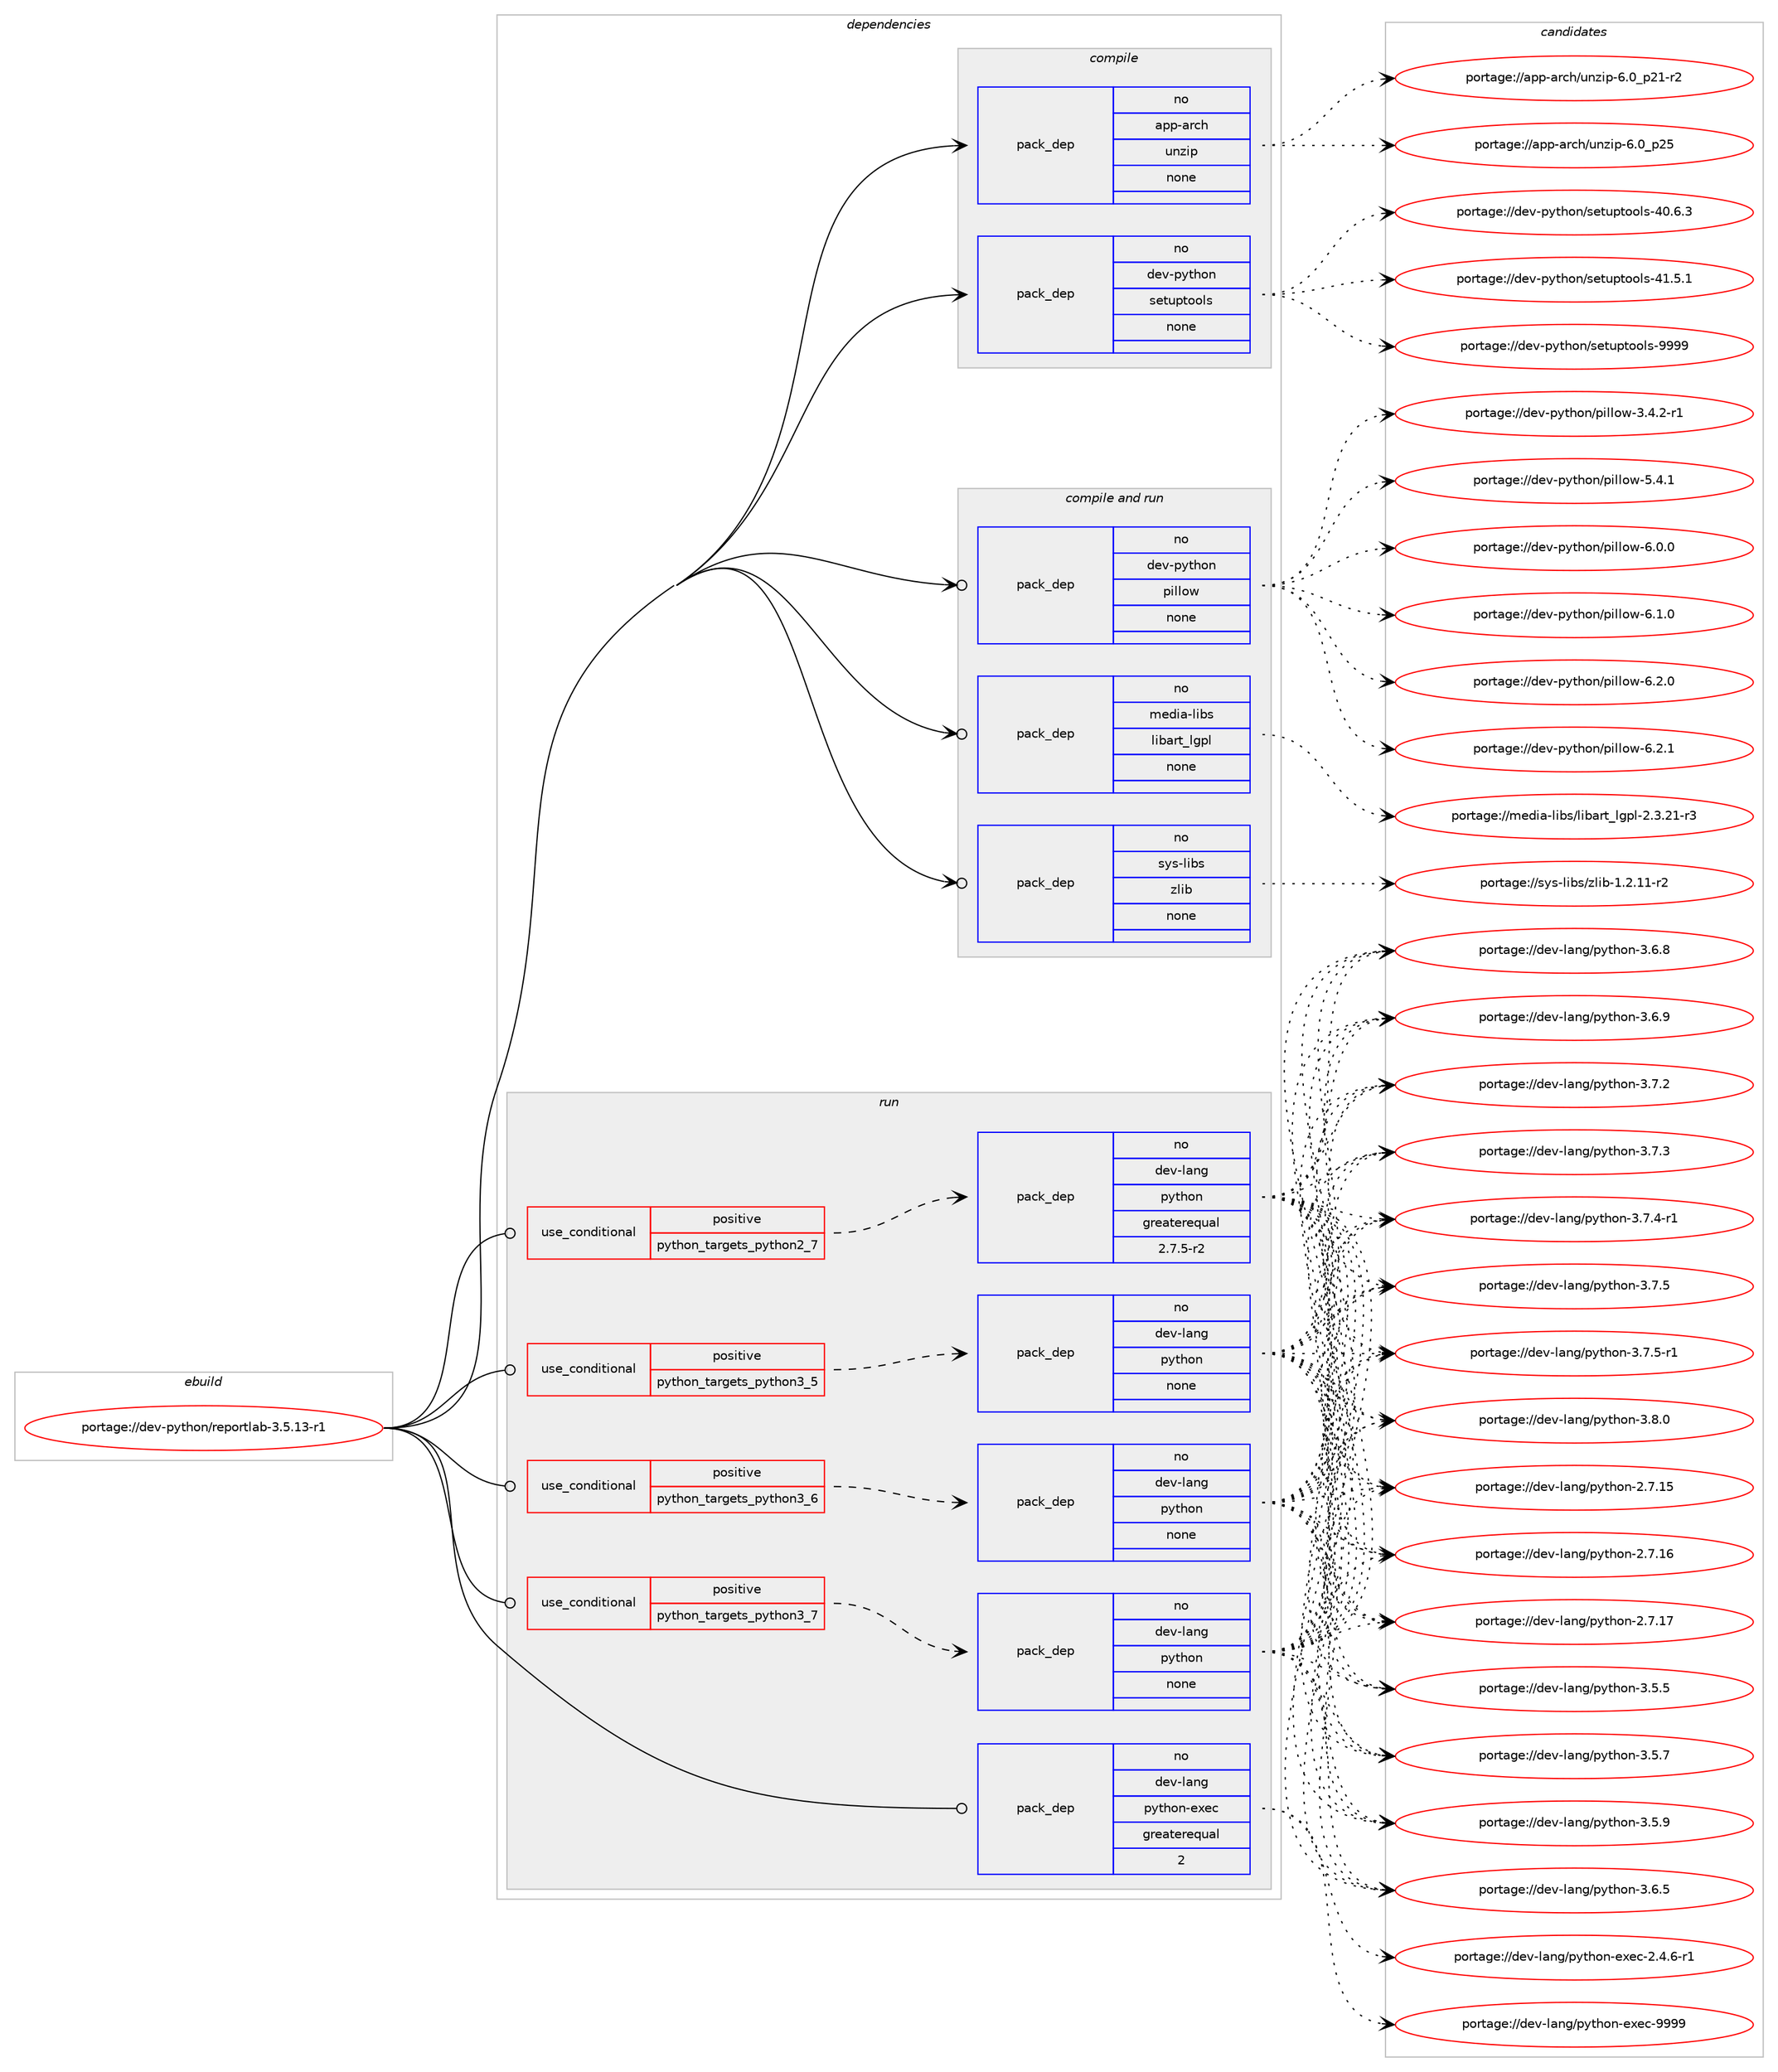 digraph prolog {

# *************
# Graph options
# *************

newrank=true;
concentrate=true;
compound=true;
graph [rankdir=LR,fontname=Helvetica,fontsize=10,ranksep=1.5];#, ranksep=2.5, nodesep=0.2];
edge  [arrowhead=vee];
node  [fontname=Helvetica,fontsize=10];

# **********
# The ebuild
# **********

subgraph cluster_leftcol {
color=gray;
rank=same;
label=<<i>ebuild</i>>;
id [label="portage://dev-python/reportlab-3.5.13-r1", color=red, width=4, href="../dev-python/reportlab-3.5.13-r1.svg"];
}

# ****************
# The dependencies
# ****************

subgraph cluster_midcol {
color=gray;
label=<<i>dependencies</i>>;
subgraph cluster_compile {
fillcolor="#eeeeee";
style=filled;
label=<<i>compile</i>>;
subgraph pack128752 {
dependency170039 [label=<<TABLE BORDER="0" CELLBORDER="1" CELLSPACING="0" CELLPADDING="4" WIDTH="220"><TR><TD ROWSPAN="6" CELLPADDING="30">pack_dep</TD></TR><TR><TD WIDTH="110">no</TD></TR><TR><TD>app-arch</TD></TR><TR><TD>unzip</TD></TR><TR><TD>none</TD></TR><TR><TD></TD></TR></TABLE>>, shape=none, color=blue];
}
id:e -> dependency170039:w [weight=20,style="solid",arrowhead="vee"];
subgraph pack128753 {
dependency170040 [label=<<TABLE BORDER="0" CELLBORDER="1" CELLSPACING="0" CELLPADDING="4" WIDTH="220"><TR><TD ROWSPAN="6" CELLPADDING="30">pack_dep</TD></TR><TR><TD WIDTH="110">no</TD></TR><TR><TD>dev-python</TD></TR><TR><TD>setuptools</TD></TR><TR><TD>none</TD></TR><TR><TD></TD></TR></TABLE>>, shape=none, color=blue];
}
id:e -> dependency170040:w [weight=20,style="solid",arrowhead="vee"];
}
subgraph cluster_compileandrun {
fillcolor="#eeeeee";
style=filled;
label=<<i>compile and run</i>>;
subgraph pack128754 {
dependency170041 [label=<<TABLE BORDER="0" CELLBORDER="1" CELLSPACING="0" CELLPADDING="4" WIDTH="220"><TR><TD ROWSPAN="6" CELLPADDING="30">pack_dep</TD></TR><TR><TD WIDTH="110">no</TD></TR><TR><TD>dev-python</TD></TR><TR><TD>pillow</TD></TR><TR><TD>none</TD></TR><TR><TD></TD></TR></TABLE>>, shape=none, color=blue];
}
id:e -> dependency170041:w [weight=20,style="solid",arrowhead="odotvee"];
subgraph pack128755 {
dependency170042 [label=<<TABLE BORDER="0" CELLBORDER="1" CELLSPACING="0" CELLPADDING="4" WIDTH="220"><TR><TD ROWSPAN="6" CELLPADDING="30">pack_dep</TD></TR><TR><TD WIDTH="110">no</TD></TR><TR><TD>media-libs</TD></TR><TR><TD>libart_lgpl</TD></TR><TR><TD>none</TD></TR><TR><TD></TD></TR></TABLE>>, shape=none, color=blue];
}
id:e -> dependency170042:w [weight=20,style="solid",arrowhead="odotvee"];
subgraph pack128756 {
dependency170043 [label=<<TABLE BORDER="0" CELLBORDER="1" CELLSPACING="0" CELLPADDING="4" WIDTH="220"><TR><TD ROWSPAN="6" CELLPADDING="30">pack_dep</TD></TR><TR><TD WIDTH="110">no</TD></TR><TR><TD>sys-libs</TD></TR><TR><TD>zlib</TD></TR><TR><TD>none</TD></TR><TR><TD></TD></TR></TABLE>>, shape=none, color=blue];
}
id:e -> dependency170043:w [weight=20,style="solid",arrowhead="odotvee"];
}
subgraph cluster_run {
fillcolor="#eeeeee";
style=filled;
label=<<i>run</i>>;
subgraph cond37886 {
dependency170044 [label=<<TABLE BORDER="0" CELLBORDER="1" CELLSPACING="0" CELLPADDING="4"><TR><TD ROWSPAN="3" CELLPADDING="10">use_conditional</TD></TR><TR><TD>positive</TD></TR><TR><TD>python_targets_python2_7</TD></TR></TABLE>>, shape=none, color=red];
subgraph pack128757 {
dependency170045 [label=<<TABLE BORDER="0" CELLBORDER="1" CELLSPACING="0" CELLPADDING="4" WIDTH="220"><TR><TD ROWSPAN="6" CELLPADDING="30">pack_dep</TD></TR><TR><TD WIDTH="110">no</TD></TR><TR><TD>dev-lang</TD></TR><TR><TD>python</TD></TR><TR><TD>greaterequal</TD></TR><TR><TD>2.7.5-r2</TD></TR></TABLE>>, shape=none, color=blue];
}
dependency170044:e -> dependency170045:w [weight=20,style="dashed",arrowhead="vee"];
}
id:e -> dependency170044:w [weight=20,style="solid",arrowhead="odot"];
subgraph cond37887 {
dependency170046 [label=<<TABLE BORDER="0" CELLBORDER="1" CELLSPACING="0" CELLPADDING="4"><TR><TD ROWSPAN="3" CELLPADDING="10">use_conditional</TD></TR><TR><TD>positive</TD></TR><TR><TD>python_targets_python3_5</TD></TR></TABLE>>, shape=none, color=red];
subgraph pack128758 {
dependency170047 [label=<<TABLE BORDER="0" CELLBORDER="1" CELLSPACING="0" CELLPADDING="4" WIDTH="220"><TR><TD ROWSPAN="6" CELLPADDING="30">pack_dep</TD></TR><TR><TD WIDTH="110">no</TD></TR><TR><TD>dev-lang</TD></TR><TR><TD>python</TD></TR><TR><TD>none</TD></TR><TR><TD></TD></TR></TABLE>>, shape=none, color=blue];
}
dependency170046:e -> dependency170047:w [weight=20,style="dashed",arrowhead="vee"];
}
id:e -> dependency170046:w [weight=20,style="solid",arrowhead="odot"];
subgraph cond37888 {
dependency170048 [label=<<TABLE BORDER="0" CELLBORDER="1" CELLSPACING="0" CELLPADDING="4"><TR><TD ROWSPAN="3" CELLPADDING="10">use_conditional</TD></TR><TR><TD>positive</TD></TR><TR><TD>python_targets_python3_6</TD></TR></TABLE>>, shape=none, color=red];
subgraph pack128759 {
dependency170049 [label=<<TABLE BORDER="0" CELLBORDER="1" CELLSPACING="0" CELLPADDING="4" WIDTH="220"><TR><TD ROWSPAN="6" CELLPADDING="30">pack_dep</TD></TR><TR><TD WIDTH="110">no</TD></TR><TR><TD>dev-lang</TD></TR><TR><TD>python</TD></TR><TR><TD>none</TD></TR><TR><TD></TD></TR></TABLE>>, shape=none, color=blue];
}
dependency170048:e -> dependency170049:w [weight=20,style="dashed",arrowhead="vee"];
}
id:e -> dependency170048:w [weight=20,style="solid",arrowhead="odot"];
subgraph cond37889 {
dependency170050 [label=<<TABLE BORDER="0" CELLBORDER="1" CELLSPACING="0" CELLPADDING="4"><TR><TD ROWSPAN="3" CELLPADDING="10">use_conditional</TD></TR><TR><TD>positive</TD></TR><TR><TD>python_targets_python3_7</TD></TR></TABLE>>, shape=none, color=red];
subgraph pack128760 {
dependency170051 [label=<<TABLE BORDER="0" CELLBORDER="1" CELLSPACING="0" CELLPADDING="4" WIDTH="220"><TR><TD ROWSPAN="6" CELLPADDING="30">pack_dep</TD></TR><TR><TD WIDTH="110">no</TD></TR><TR><TD>dev-lang</TD></TR><TR><TD>python</TD></TR><TR><TD>none</TD></TR><TR><TD></TD></TR></TABLE>>, shape=none, color=blue];
}
dependency170050:e -> dependency170051:w [weight=20,style="dashed",arrowhead="vee"];
}
id:e -> dependency170050:w [weight=20,style="solid",arrowhead="odot"];
subgraph pack128761 {
dependency170052 [label=<<TABLE BORDER="0" CELLBORDER="1" CELLSPACING="0" CELLPADDING="4" WIDTH="220"><TR><TD ROWSPAN="6" CELLPADDING="30">pack_dep</TD></TR><TR><TD WIDTH="110">no</TD></TR><TR><TD>dev-lang</TD></TR><TR><TD>python-exec</TD></TR><TR><TD>greaterequal</TD></TR><TR><TD>2</TD></TR></TABLE>>, shape=none, color=blue];
}
id:e -> dependency170052:w [weight=20,style="solid",arrowhead="odot"];
}
}

# **************
# The candidates
# **************

subgraph cluster_choices {
rank=same;
color=gray;
label=<<i>candidates</i>>;

subgraph choice128752 {
color=black;
nodesep=1;
choiceportage9711211245971149910447117110122105112455446489511250494511450 [label="portage://app-arch/unzip-6.0_p21-r2", color=red, width=4,href="../app-arch/unzip-6.0_p21-r2.svg"];
choiceportage971121124597114991044711711012210511245544648951125053 [label="portage://app-arch/unzip-6.0_p25", color=red, width=4,href="../app-arch/unzip-6.0_p25.svg"];
dependency170039:e -> choiceportage9711211245971149910447117110122105112455446489511250494511450:w [style=dotted,weight="100"];
dependency170039:e -> choiceportage971121124597114991044711711012210511245544648951125053:w [style=dotted,weight="100"];
}
subgraph choice128753 {
color=black;
nodesep=1;
choiceportage100101118451121211161041111104711510111611711211611111110811545524846544651 [label="portage://dev-python/setuptools-40.6.3", color=red, width=4,href="../dev-python/setuptools-40.6.3.svg"];
choiceportage100101118451121211161041111104711510111611711211611111110811545524946534649 [label="portage://dev-python/setuptools-41.5.1", color=red, width=4,href="../dev-python/setuptools-41.5.1.svg"];
choiceportage10010111845112121116104111110471151011161171121161111111081154557575757 [label="portage://dev-python/setuptools-9999", color=red, width=4,href="../dev-python/setuptools-9999.svg"];
dependency170040:e -> choiceportage100101118451121211161041111104711510111611711211611111110811545524846544651:w [style=dotted,weight="100"];
dependency170040:e -> choiceportage100101118451121211161041111104711510111611711211611111110811545524946534649:w [style=dotted,weight="100"];
dependency170040:e -> choiceportage10010111845112121116104111110471151011161171121161111111081154557575757:w [style=dotted,weight="100"];
}
subgraph choice128754 {
color=black;
nodesep=1;
choiceportage10010111845112121116104111110471121051081081111194551465246504511449 [label="portage://dev-python/pillow-3.4.2-r1", color=red, width=4,href="../dev-python/pillow-3.4.2-r1.svg"];
choiceportage1001011184511212111610411111047112105108108111119455346524649 [label="portage://dev-python/pillow-5.4.1", color=red, width=4,href="../dev-python/pillow-5.4.1.svg"];
choiceportage1001011184511212111610411111047112105108108111119455446484648 [label="portage://dev-python/pillow-6.0.0", color=red, width=4,href="../dev-python/pillow-6.0.0.svg"];
choiceportage1001011184511212111610411111047112105108108111119455446494648 [label="portage://dev-python/pillow-6.1.0", color=red, width=4,href="../dev-python/pillow-6.1.0.svg"];
choiceportage1001011184511212111610411111047112105108108111119455446504648 [label="portage://dev-python/pillow-6.2.0", color=red, width=4,href="../dev-python/pillow-6.2.0.svg"];
choiceportage1001011184511212111610411111047112105108108111119455446504649 [label="portage://dev-python/pillow-6.2.1", color=red, width=4,href="../dev-python/pillow-6.2.1.svg"];
dependency170041:e -> choiceportage10010111845112121116104111110471121051081081111194551465246504511449:w [style=dotted,weight="100"];
dependency170041:e -> choiceportage1001011184511212111610411111047112105108108111119455346524649:w [style=dotted,weight="100"];
dependency170041:e -> choiceportage1001011184511212111610411111047112105108108111119455446484648:w [style=dotted,weight="100"];
dependency170041:e -> choiceportage1001011184511212111610411111047112105108108111119455446494648:w [style=dotted,weight="100"];
dependency170041:e -> choiceportage1001011184511212111610411111047112105108108111119455446504648:w [style=dotted,weight="100"];
dependency170041:e -> choiceportage1001011184511212111610411111047112105108108111119455446504649:w [style=dotted,weight="100"];
}
subgraph choice128755 {
color=black;
nodesep=1;
choiceportage10910110010597451081059811547108105989711411695108103112108455046514650494511451 [label="portage://media-libs/libart_lgpl-2.3.21-r3", color=red, width=4,href="../media-libs/libart_lgpl-2.3.21-r3.svg"];
dependency170042:e -> choiceportage10910110010597451081059811547108105989711411695108103112108455046514650494511451:w [style=dotted,weight="100"];
}
subgraph choice128756 {
color=black;
nodesep=1;
choiceportage11512111545108105981154712210810598454946504649494511450 [label="portage://sys-libs/zlib-1.2.11-r2", color=red, width=4,href="../sys-libs/zlib-1.2.11-r2.svg"];
dependency170043:e -> choiceportage11512111545108105981154712210810598454946504649494511450:w [style=dotted,weight="100"];
}
subgraph choice128757 {
color=black;
nodesep=1;
choiceportage10010111845108971101034711212111610411111045504655464953 [label="portage://dev-lang/python-2.7.15", color=red, width=4,href="../dev-lang/python-2.7.15.svg"];
choiceportage10010111845108971101034711212111610411111045504655464954 [label="portage://dev-lang/python-2.7.16", color=red, width=4,href="../dev-lang/python-2.7.16.svg"];
choiceportage10010111845108971101034711212111610411111045504655464955 [label="portage://dev-lang/python-2.7.17", color=red, width=4,href="../dev-lang/python-2.7.17.svg"];
choiceportage100101118451089711010347112121116104111110455146534653 [label="portage://dev-lang/python-3.5.5", color=red, width=4,href="../dev-lang/python-3.5.5.svg"];
choiceportage100101118451089711010347112121116104111110455146534655 [label="portage://dev-lang/python-3.5.7", color=red, width=4,href="../dev-lang/python-3.5.7.svg"];
choiceportage100101118451089711010347112121116104111110455146534657 [label="portage://dev-lang/python-3.5.9", color=red, width=4,href="../dev-lang/python-3.5.9.svg"];
choiceportage100101118451089711010347112121116104111110455146544653 [label="portage://dev-lang/python-3.6.5", color=red, width=4,href="../dev-lang/python-3.6.5.svg"];
choiceportage100101118451089711010347112121116104111110455146544656 [label="portage://dev-lang/python-3.6.8", color=red, width=4,href="../dev-lang/python-3.6.8.svg"];
choiceportage100101118451089711010347112121116104111110455146544657 [label="portage://dev-lang/python-3.6.9", color=red, width=4,href="../dev-lang/python-3.6.9.svg"];
choiceportage100101118451089711010347112121116104111110455146554650 [label="portage://dev-lang/python-3.7.2", color=red, width=4,href="../dev-lang/python-3.7.2.svg"];
choiceportage100101118451089711010347112121116104111110455146554651 [label="portage://dev-lang/python-3.7.3", color=red, width=4,href="../dev-lang/python-3.7.3.svg"];
choiceportage1001011184510897110103471121211161041111104551465546524511449 [label="portage://dev-lang/python-3.7.4-r1", color=red, width=4,href="../dev-lang/python-3.7.4-r1.svg"];
choiceportage100101118451089711010347112121116104111110455146554653 [label="portage://dev-lang/python-3.7.5", color=red, width=4,href="../dev-lang/python-3.7.5.svg"];
choiceportage1001011184510897110103471121211161041111104551465546534511449 [label="portage://dev-lang/python-3.7.5-r1", color=red, width=4,href="../dev-lang/python-3.7.5-r1.svg"];
choiceportage100101118451089711010347112121116104111110455146564648 [label="portage://dev-lang/python-3.8.0", color=red, width=4,href="../dev-lang/python-3.8.0.svg"];
dependency170045:e -> choiceportage10010111845108971101034711212111610411111045504655464953:w [style=dotted,weight="100"];
dependency170045:e -> choiceportage10010111845108971101034711212111610411111045504655464954:w [style=dotted,weight="100"];
dependency170045:e -> choiceportage10010111845108971101034711212111610411111045504655464955:w [style=dotted,weight="100"];
dependency170045:e -> choiceportage100101118451089711010347112121116104111110455146534653:w [style=dotted,weight="100"];
dependency170045:e -> choiceportage100101118451089711010347112121116104111110455146534655:w [style=dotted,weight="100"];
dependency170045:e -> choiceportage100101118451089711010347112121116104111110455146534657:w [style=dotted,weight="100"];
dependency170045:e -> choiceportage100101118451089711010347112121116104111110455146544653:w [style=dotted,weight="100"];
dependency170045:e -> choiceportage100101118451089711010347112121116104111110455146544656:w [style=dotted,weight="100"];
dependency170045:e -> choiceportage100101118451089711010347112121116104111110455146544657:w [style=dotted,weight="100"];
dependency170045:e -> choiceportage100101118451089711010347112121116104111110455146554650:w [style=dotted,weight="100"];
dependency170045:e -> choiceportage100101118451089711010347112121116104111110455146554651:w [style=dotted,weight="100"];
dependency170045:e -> choiceportage1001011184510897110103471121211161041111104551465546524511449:w [style=dotted,weight="100"];
dependency170045:e -> choiceportage100101118451089711010347112121116104111110455146554653:w [style=dotted,weight="100"];
dependency170045:e -> choiceportage1001011184510897110103471121211161041111104551465546534511449:w [style=dotted,weight="100"];
dependency170045:e -> choiceportage100101118451089711010347112121116104111110455146564648:w [style=dotted,weight="100"];
}
subgraph choice128758 {
color=black;
nodesep=1;
choiceportage10010111845108971101034711212111610411111045504655464953 [label="portage://dev-lang/python-2.7.15", color=red, width=4,href="../dev-lang/python-2.7.15.svg"];
choiceportage10010111845108971101034711212111610411111045504655464954 [label="portage://dev-lang/python-2.7.16", color=red, width=4,href="../dev-lang/python-2.7.16.svg"];
choiceportage10010111845108971101034711212111610411111045504655464955 [label="portage://dev-lang/python-2.7.17", color=red, width=4,href="../dev-lang/python-2.7.17.svg"];
choiceportage100101118451089711010347112121116104111110455146534653 [label="portage://dev-lang/python-3.5.5", color=red, width=4,href="../dev-lang/python-3.5.5.svg"];
choiceportage100101118451089711010347112121116104111110455146534655 [label="portage://dev-lang/python-3.5.7", color=red, width=4,href="../dev-lang/python-3.5.7.svg"];
choiceportage100101118451089711010347112121116104111110455146534657 [label="portage://dev-lang/python-3.5.9", color=red, width=4,href="../dev-lang/python-3.5.9.svg"];
choiceportage100101118451089711010347112121116104111110455146544653 [label="portage://dev-lang/python-3.6.5", color=red, width=4,href="../dev-lang/python-3.6.5.svg"];
choiceportage100101118451089711010347112121116104111110455146544656 [label="portage://dev-lang/python-3.6.8", color=red, width=4,href="../dev-lang/python-3.6.8.svg"];
choiceportage100101118451089711010347112121116104111110455146544657 [label="portage://dev-lang/python-3.6.9", color=red, width=4,href="../dev-lang/python-3.6.9.svg"];
choiceportage100101118451089711010347112121116104111110455146554650 [label="portage://dev-lang/python-3.7.2", color=red, width=4,href="../dev-lang/python-3.7.2.svg"];
choiceportage100101118451089711010347112121116104111110455146554651 [label="portage://dev-lang/python-3.7.3", color=red, width=4,href="../dev-lang/python-3.7.3.svg"];
choiceportage1001011184510897110103471121211161041111104551465546524511449 [label="portage://dev-lang/python-3.7.4-r1", color=red, width=4,href="../dev-lang/python-3.7.4-r1.svg"];
choiceportage100101118451089711010347112121116104111110455146554653 [label="portage://dev-lang/python-3.7.5", color=red, width=4,href="../dev-lang/python-3.7.5.svg"];
choiceportage1001011184510897110103471121211161041111104551465546534511449 [label="portage://dev-lang/python-3.7.5-r1", color=red, width=4,href="../dev-lang/python-3.7.5-r1.svg"];
choiceportage100101118451089711010347112121116104111110455146564648 [label="portage://dev-lang/python-3.8.0", color=red, width=4,href="../dev-lang/python-3.8.0.svg"];
dependency170047:e -> choiceportage10010111845108971101034711212111610411111045504655464953:w [style=dotted,weight="100"];
dependency170047:e -> choiceportage10010111845108971101034711212111610411111045504655464954:w [style=dotted,weight="100"];
dependency170047:e -> choiceportage10010111845108971101034711212111610411111045504655464955:w [style=dotted,weight="100"];
dependency170047:e -> choiceportage100101118451089711010347112121116104111110455146534653:w [style=dotted,weight="100"];
dependency170047:e -> choiceportage100101118451089711010347112121116104111110455146534655:w [style=dotted,weight="100"];
dependency170047:e -> choiceportage100101118451089711010347112121116104111110455146534657:w [style=dotted,weight="100"];
dependency170047:e -> choiceportage100101118451089711010347112121116104111110455146544653:w [style=dotted,weight="100"];
dependency170047:e -> choiceportage100101118451089711010347112121116104111110455146544656:w [style=dotted,weight="100"];
dependency170047:e -> choiceportage100101118451089711010347112121116104111110455146544657:w [style=dotted,weight="100"];
dependency170047:e -> choiceportage100101118451089711010347112121116104111110455146554650:w [style=dotted,weight="100"];
dependency170047:e -> choiceportage100101118451089711010347112121116104111110455146554651:w [style=dotted,weight="100"];
dependency170047:e -> choiceportage1001011184510897110103471121211161041111104551465546524511449:w [style=dotted,weight="100"];
dependency170047:e -> choiceportage100101118451089711010347112121116104111110455146554653:w [style=dotted,weight="100"];
dependency170047:e -> choiceportage1001011184510897110103471121211161041111104551465546534511449:w [style=dotted,weight="100"];
dependency170047:e -> choiceportage100101118451089711010347112121116104111110455146564648:w [style=dotted,weight="100"];
}
subgraph choice128759 {
color=black;
nodesep=1;
choiceportage10010111845108971101034711212111610411111045504655464953 [label="portage://dev-lang/python-2.7.15", color=red, width=4,href="../dev-lang/python-2.7.15.svg"];
choiceportage10010111845108971101034711212111610411111045504655464954 [label="portage://dev-lang/python-2.7.16", color=red, width=4,href="../dev-lang/python-2.7.16.svg"];
choiceportage10010111845108971101034711212111610411111045504655464955 [label="portage://dev-lang/python-2.7.17", color=red, width=4,href="../dev-lang/python-2.7.17.svg"];
choiceportage100101118451089711010347112121116104111110455146534653 [label="portage://dev-lang/python-3.5.5", color=red, width=4,href="../dev-lang/python-3.5.5.svg"];
choiceportage100101118451089711010347112121116104111110455146534655 [label="portage://dev-lang/python-3.5.7", color=red, width=4,href="../dev-lang/python-3.5.7.svg"];
choiceportage100101118451089711010347112121116104111110455146534657 [label="portage://dev-lang/python-3.5.9", color=red, width=4,href="../dev-lang/python-3.5.9.svg"];
choiceportage100101118451089711010347112121116104111110455146544653 [label="portage://dev-lang/python-3.6.5", color=red, width=4,href="../dev-lang/python-3.6.5.svg"];
choiceportage100101118451089711010347112121116104111110455146544656 [label="portage://dev-lang/python-3.6.8", color=red, width=4,href="../dev-lang/python-3.6.8.svg"];
choiceportage100101118451089711010347112121116104111110455146544657 [label="portage://dev-lang/python-3.6.9", color=red, width=4,href="../dev-lang/python-3.6.9.svg"];
choiceportage100101118451089711010347112121116104111110455146554650 [label="portage://dev-lang/python-3.7.2", color=red, width=4,href="../dev-lang/python-3.7.2.svg"];
choiceportage100101118451089711010347112121116104111110455146554651 [label="portage://dev-lang/python-3.7.3", color=red, width=4,href="../dev-lang/python-3.7.3.svg"];
choiceportage1001011184510897110103471121211161041111104551465546524511449 [label="portage://dev-lang/python-3.7.4-r1", color=red, width=4,href="../dev-lang/python-3.7.4-r1.svg"];
choiceportage100101118451089711010347112121116104111110455146554653 [label="portage://dev-lang/python-3.7.5", color=red, width=4,href="../dev-lang/python-3.7.5.svg"];
choiceportage1001011184510897110103471121211161041111104551465546534511449 [label="portage://dev-lang/python-3.7.5-r1", color=red, width=4,href="../dev-lang/python-3.7.5-r1.svg"];
choiceportage100101118451089711010347112121116104111110455146564648 [label="portage://dev-lang/python-3.8.0", color=red, width=4,href="../dev-lang/python-3.8.0.svg"];
dependency170049:e -> choiceportage10010111845108971101034711212111610411111045504655464953:w [style=dotted,weight="100"];
dependency170049:e -> choiceportage10010111845108971101034711212111610411111045504655464954:w [style=dotted,weight="100"];
dependency170049:e -> choiceportage10010111845108971101034711212111610411111045504655464955:w [style=dotted,weight="100"];
dependency170049:e -> choiceportage100101118451089711010347112121116104111110455146534653:w [style=dotted,weight="100"];
dependency170049:e -> choiceportage100101118451089711010347112121116104111110455146534655:w [style=dotted,weight="100"];
dependency170049:e -> choiceportage100101118451089711010347112121116104111110455146534657:w [style=dotted,weight="100"];
dependency170049:e -> choiceportage100101118451089711010347112121116104111110455146544653:w [style=dotted,weight="100"];
dependency170049:e -> choiceportage100101118451089711010347112121116104111110455146544656:w [style=dotted,weight="100"];
dependency170049:e -> choiceportage100101118451089711010347112121116104111110455146544657:w [style=dotted,weight="100"];
dependency170049:e -> choiceportage100101118451089711010347112121116104111110455146554650:w [style=dotted,weight="100"];
dependency170049:e -> choiceportage100101118451089711010347112121116104111110455146554651:w [style=dotted,weight="100"];
dependency170049:e -> choiceportage1001011184510897110103471121211161041111104551465546524511449:w [style=dotted,weight="100"];
dependency170049:e -> choiceportage100101118451089711010347112121116104111110455146554653:w [style=dotted,weight="100"];
dependency170049:e -> choiceportage1001011184510897110103471121211161041111104551465546534511449:w [style=dotted,weight="100"];
dependency170049:e -> choiceportage100101118451089711010347112121116104111110455146564648:w [style=dotted,weight="100"];
}
subgraph choice128760 {
color=black;
nodesep=1;
choiceportage10010111845108971101034711212111610411111045504655464953 [label="portage://dev-lang/python-2.7.15", color=red, width=4,href="../dev-lang/python-2.7.15.svg"];
choiceportage10010111845108971101034711212111610411111045504655464954 [label="portage://dev-lang/python-2.7.16", color=red, width=4,href="../dev-lang/python-2.7.16.svg"];
choiceportage10010111845108971101034711212111610411111045504655464955 [label="portage://dev-lang/python-2.7.17", color=red, width=4,href="../dev-lang/python-2.7.17.svg"];
choiceportage100101118451089711010347112121116104111110455146534653 [label="portage://dev-lang/python-3.5.5", color=red, width=4,href="../dev-lang/python-3.5.5.svg"];
choiceportage100101118451089711010347112121116104111110455146534655 [label="portage://dev-lang/python-3.5.7", color=red, width=4,href="../dev-lang/python-3.5.7.svg"];
choiceportage100101118451089711010347112121116104111110455146534657 [label="portage://dev-lang/python-3.5.9", color=red, width=4,href="../dev-lang/python-3.5.9.svg"];
choiceportage100101118451089711010347112121116104111110455146544653 [label="portage://dev-lang/python-3.6.5", color=red, width=4,href="../dev-lang/python-3.6.5.svg"];
choiceportage100101118451089711010347112121116104111110455146544656 [label="portage://dev-lang/python-3.6.8", color=red, width=4,href="../dev-lang/python-3.6.8.svg"];
choiceportage100101118451089711010347112121116104111110455146544657 [label="portage://dev-lang/python-3.6.9", color=red, width=4,href="../dev-lang/python-3.6.9.svg"];
choiceportage100101118451089711010347112121116104111110455146554650 [label="portage://dev-lang/python-3.7.2", color=red, width=4,href="../dev-lang/python-3.7.2.svg"];
choiceportage100101118451089711010347112121116104111110455146554651 [label="portage://dev-lang/python-3.7.3", color=red, width=4,href="../dev-lang/python-3.7.3.svg"];
choiceportage1001011184510897110103471121211161041111104551465546524511449 [label="portage://dev-lang/python-3.7.4-r1", color=red, width=4,href="../dev-lang/python-3.7.4-r1.svg"];
choiceportage100101118451089711010347112121116104111110455146554653 [label="portage://dev-lang/python-3.7.5", color=red, width=4,href="../dev-lang/python-3.7.5.svg"];
choiceportage1001011184510897110103471121211161041111104551465546534511449 [label="portage://dev-lang/python-3.7.5-r1", color=red, width=4,href="../dev-lang/python-3.7.5-r1.svg"];
choiceportage100101118451089711010347112121116104111110455146564648 [label="portage://dev-lang/python-3.8.0", color=red, width=4,href="../dev-lang/python-3.8.0.svg"];
dependency170051:e -> choiceportage10010111845108971101034711212111610411111045504655464953:w [style=dotted,weight="100"];
dependency170051:e -> choiceportage10010111845108971101034711212111610411111045504655464954:w [style=dotted,weight="100"];
dependency170051:e -> choiceportage10010111845108971101034711212111610411111045504655464955:w [style=dotted,weight="100"];
dependency170051:e -> choiceportage100101118451089711010347112121116104111110455146534653:w [style=dotted,weight="100"];
dependency170051:e -> choiceportage100101118451089711010347112121116104111110455146534655:w [style=dotted,weight="100"];
dependency170051:e -> choiceportage100101118451089711010347112121116104111110455146534657:w [style=dotted,weight="100"];
dependency170051:e -> choiceportage100101118451089711010347112121116104111110455146544653:w [style=dotted,weight="100"];
dependency170051:e -> choiceportage100101118451089711010347112121116104111110455146544656:w [style=dotted,weight="100"];
dependency170051:e -> choiceportage100101118451089711010347112121116104111110455146544657:w [style=dotted,weight="100"];
dependency170051:e -> choiceportage100101118451089711010347112121116104111110455146554650:w [style=dotted,weight="100"];
dependency170051:e -> choiceportage100101118451089711010347112121116104111110455146554651:w [style=dotted,weight="100"];
dependency170051:e -> choiceportage1001011184510897110103471121211161041111104551465546524511449:w [style=dotted,weight="100"];
dependency170051:e -> choiceportage100101118451089711010347112121116104111110455146554653:w [style=dotted,weight="100"];
dependency170051:e -> choiceportage1001011184510897110103471121211161041111104551465546534511449:w [style=dotted,weight="100"];
dependency170051:e -> choiceportage100101118451089711010347112121116104111110455146564648:w [style=dotted,weight="100"];
}
subgraph choice128761 {
color=black;
nodesep=1;
choiceportage10010111845108971101034711212111610411111045101120101994550465246544511449 [label="portage://dev-lang/python-exec-2.4.6-r1", color=red, width=4,href="../dev-lang/python-exec-2.4.6-r1.svg"];
choiceportage10010111845108971101034711212111610411111045101120101994557575757 [label="portage://dev-lang/python-exec-9999", color=red, width=4,href="../dev-lang/python-exec-9999.svg"];
dependency170052:e -> choiceportage10010111845108971101034711212111610411111045101120101994550465246544511449:w [style=dotted,weight="100"];
dependency170052:e -> choiceportage10010111845108971101034711212111610411111045101120101994557575757:w [style=dotted,weight="100"];
}
}

}
